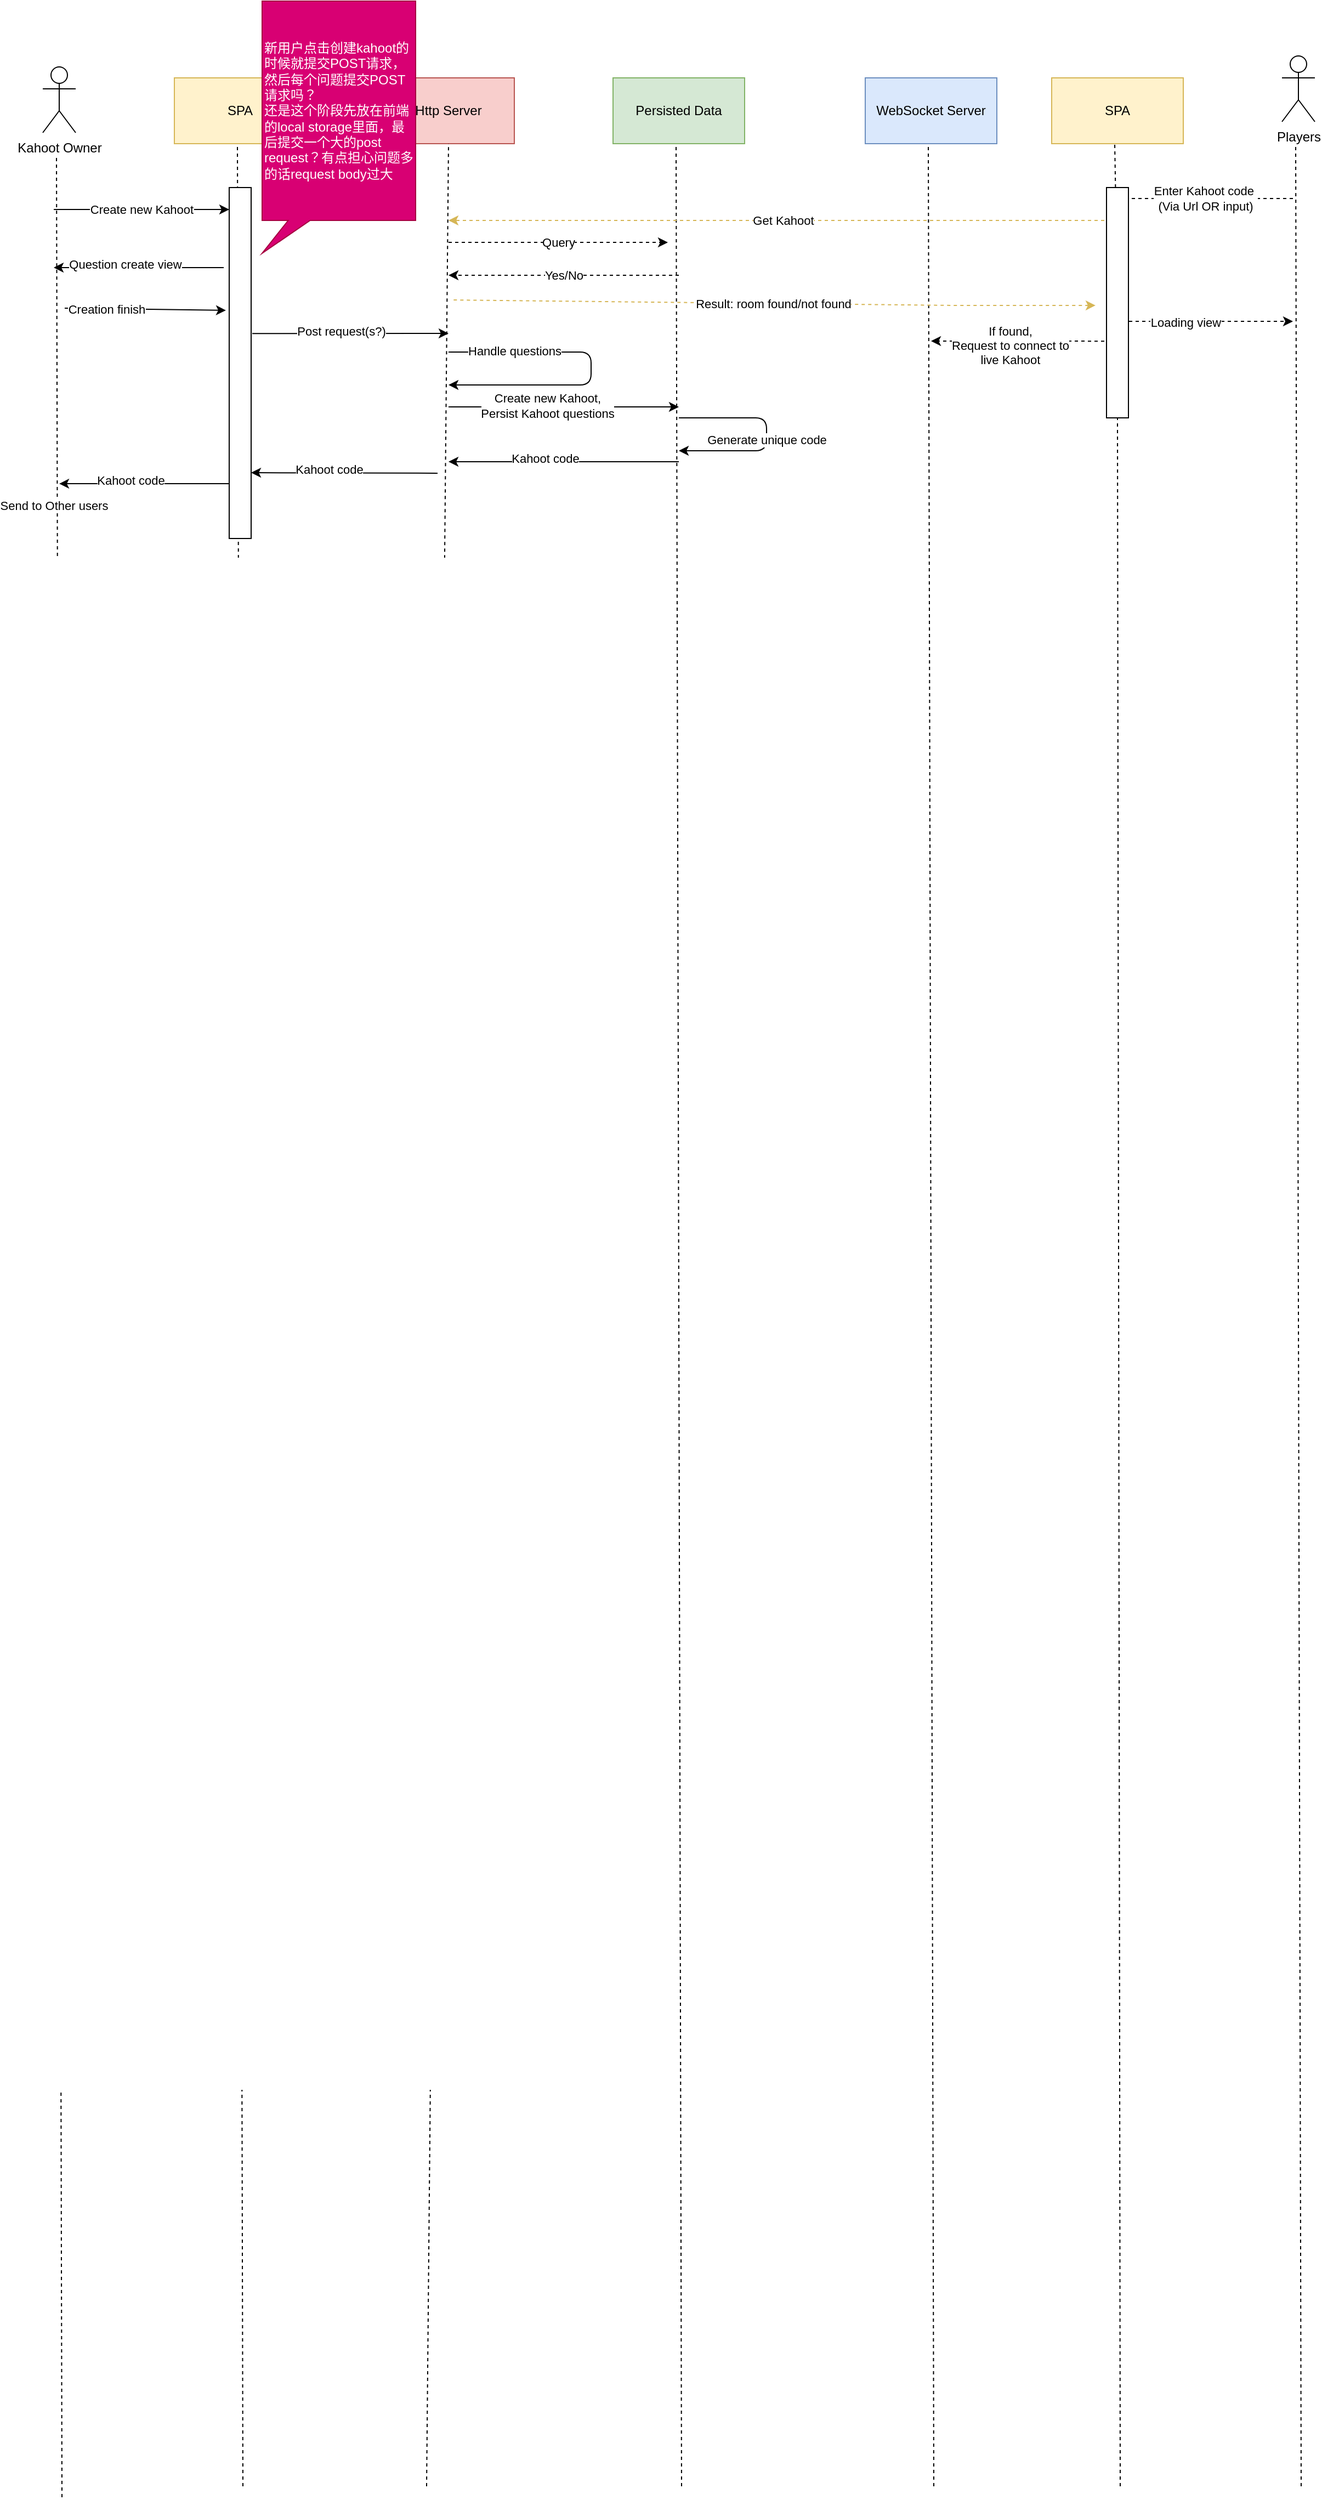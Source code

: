<mxfile version="15.0.2" type="github">
  <diagram id="PQ9QEShcIzSI59_LjxII" name="Page-1">
    <mxGraphModel dx="1773" dy="474" grid="1" gridSize="10" guides="1" tooltips="1" connect="1" arrows="1" fold="1" page="1" pageScale="1" pageWidth="827" pageHeight="1169" math="0" shadow="0">
      <root>
        <mxCell id="0" />
        <mxCell id="1" parent="0" />
        <mxCell id="2NKIUHscp2k17xWDX_88-5" value="Players" style="shape=umlActor;verticalLabelPosition=bottom;verticalAlign=top;html=1;" parent="1" vertex="1">
          <mxGeometry x="1050" y="70" width="30" height="60" as="geometry" />
        </mxCell>
        <mxCell id="4C3PrXh24EiCoZ4Kap1v-1" value="WebSocket Server" style="rounded=0;whiteSpace=wrap;html=1;fillColor=#dae8fc;strokeColor=#6c8ebf;" vertex="1" parent="1">
          <mxGeometry x="670" y="90" width="120" height="60" as="geometry" />
        </mxCell>
        <mxCell id="4C3PrXh24EiCoZ4Kap1v-3" value="Http Server" style="rounded=0;whiteSpace=wrap;html=1;fillColor=#f8cecc;strokeColor=#b85450;" vertex="1" parent="1">
          <mxGeometry x="230" y="90" width="120" height="60" as="geometry" />
        </mxCell>
        <mxCell id="4C3PrXh24EiCoZ4Kap1v-4" value="Persisted Data" style="rounded=0;whiteSpace=wrap;html=1;fillColor=#d5e8d4;strokeColor=#82b366;" vertex="1" parent="1">
          <mxGeometry x="440" y="90" width="120" height="60" as="geometry" />
        </mxCell>
        <mxCell id="4C3PrXh24EiCoZ4Kap1v-5" value="" style="endArrow=none;html=1;entryX=0.5;entryY=1;entryDx=0;entryDy=0;dashed=1;" edge="1" parent="1" target="4C3PrXh24EiCoZ4Kap1v-3">
          <mxGeometry width="50" height="50" relative="1" as="geometry">
            <mxPoint x="270" y="2286" as="sourcePoint" />
            <mxPoint x="190" y="200" as="targetPoint" />
          </mxGeometry>
        </mxCell>
        <mxCell id="4C3PrXh24EiCoZ4Kap1v-6" value="" style="endArrow=none;html=1;entryX=0.5;entryY=1;entryDx=0;entryDy=0;dashed=1;" edge="1" parent="1">
          <mxGeometry width="50" height="50" relative="1" as="geometry">
            <mxPoint x="502.5" y="2286" as="sourcePoint" />
            <mxPoint x="497.5" y="150" as="targetPoint" />
          </mxGeometry>
        </mxCell>
        <mxCell id="4C3PrXh24EiCoZ4Kap1v-7" value="" style="endArrow=none;html=1;entryX=0.5;entryY=1;entryDx=0;entryDy=0;dashed=1;" edge="1" parent="1">
          <mxGeometry width="50" height="50" relative="1" as="geometry">
            <mxPoint x="732.5" y="2286" as="sourcePoint" />
            <mxPoint x="727.5" y="150" as="targetPoint" />
          </mxGeometry>
        </mxCell>
        <mxCell id="4C3PrXh24EiCoZ4Kap1v-10" value="" style="endArrow=none;html=1;entryX=0.5;entryY=1;entryDx=0;entryDy=0;dashed=1;" edge="1" parent="1">
          <mxGeometry width="50" height="50" relative="1" as="geometry">
            <mxPoint x="1067.5" y="2286" as="sourcePoint" />
            <mxPoint x="1062.5" y="150" as="targetPoint" />
          </mxGeometry>
        </mxCell>
        <mxCell id="4C3PrXh24EiCoZ4Kap1v-14" value="SPA" style="rounded=0;whiteSpace=wrap;html=1;fillColor=#fff2cc;strokeColor=#d6b656;" vertex="1" parent="1">
          <mxGeometry x="40" y="90" width="120" height="60" as="geometry" />
        </mxCell>
        <mxCell id="4C3PrXh24EiCoZ4Kap1v-15" value="" style="endArrow=none;html=1;entryX=0.5;entryY=1;entryDx=0;entryDy=0;dashed=1;" edge="1" parent="1">
          <mxGeometry width="50" height="50" relative="1" as="geometry">
            <mxPoint x="102.5" y="2286" as="sourcePoint" />
            <mxPoint x="97.5" y="150" as="targetPoint" />
          </mxGeometry>
        </mxCell>
        <mxCell id="4C3PrXh24EiCoZ4Kap1v-16" value="SPA" style="rounded=0;whiteSpace=wrap;html=1;fillColor=#fff2cc;strokeColor=#d6b656;" vertex="1" parent="1">
          <mxGeometry x="840" y="90" width="120" height="60" as="geometry" />
        </mxCell>
        <mxCell id="4C3PrXh24EiCoZ4Kap1v-17" value="" style="endArrow=none;html=1;entryX=0.5;entryY=1;entryDx=0;entryDy=0;dashed=1;startArrow=none;" edge="1" parent="1" source="4C3PrXh24EiCoZ4Kap1v-55">
          <mxGeometry width="50" height="50" relative="1" as="geometry">
            <mxPoint x="902.5" y="2286" as="sourcePoint" />
            <mxPoint x="897.5" y="150" as="targetPoint" />
          </mxGeometry>
        </mxCell>
        <mxCell id="4C3PrXh24EiCoZ4Kap1v-19" value="" style="group" vertex="1" connectable="0" parent="1">
          <mxGeometry x="-80" y="80" width="30" height="2216" as="geometry" />
        </mxCell>
        <mxCell id="2NKIUHscp2k17xWDX_88-2" value="Kahoot Owner" style="shape=umlActor;verticalLabelPosition=bottom;verticalAlign=top;html=1;" parent="4C3PrXh24EiCoZ4Kap1v-19" vertex="1">
          <mxGeometry width="30" height="60" as="geometry" />
        </mxCell>
        <mxCell id="4C3PrXh24EiCoZ4Kap1v-8" value="" style="endArrow=none;html=1;entryX=0.5;entryY=1;entryDx=0;entryDy=0;dashed=1;" edge="1" parent="4C3PrXh24EiCoZ4Kap1v-19">
          <mxGeometry width="50" height="50" relative="1" as="geometry">
            <mxPoint x="17.5" y="2216" as="sourcePoint" />
            <mxPoint x="12.5" y="80" as="targetPoint" />
          </mxGeometry>
        </mxCell>
        <mxCell id="4C3PrXh24EiCoZ4Kap1v-37" value="Send to Other users" style="edgeLabel;html=1;align=center;verticalAlign=middle;resizable=0;points=[];" vertex="1" connectable="0" parent="4C3PrXh24EiCoZ4Kap1v-8">
          <mxGeometry x="0.761" relative="1" as="geometry">
            <mxPoint x="-3" y="65" as="offset" />
          </mxGeometry>
        </mxCell>
        <mxCell id="4C3PrXh24EiCoZ4Kap1v-20" value="Create new Kahoot" style="endArrow=classic;html=1;" edge="1" parent="1">
          <mxGeometry width="50" height="50" relative="1" as="geometry">
            <mxPoint x="-70" y="210" as="sourcePoint" />
            <mxPoint x="90" y="210" as="targetPoint" />
          </mxGeometry>
        </mxCell>
        <mxCell id="4C3PrXh24EiCoZ4Kap1v-21" value="" style="endArrow=classic;html=1;exitX=-0.25;exitY=0.228;exitDx=0;exitDy=0;exitPerimeter=0;" edge="1" parent="1" source="4C3PrXh24EiCoZ4Kap1v-24">
          <mxGeometry width="50" height="50" relative="1" as="geometry">
            <mxPoint x="80" y="263" as="sourcePoint" />
            <mxPoint x="-70" y="263" as="targetPoint" />
          </mxGeometry>
        </mxCell>
        <mxCell id="4C3PrXh24EiCoZ4Kap1v-22" value="Question create view" style="edgeLabel;html=1;align=center;verticalAlign=middle;resizable=0;points=[];" vertex="1" connectable="0" parent="4C3PrXh24EiCoZ4Kap1v-21">
          <mxGeometry x="0.165" y="-3" relative="1" as="geometry">
            <mxPoint as="offset" />
          </mxGeometry>
        </mxCell>
        <mxCell id="4C3PrXh24EiCoZ4Kap1v-24" value="" style="rounded=0;whiteSpace=wrap;html=1;" vertex="1" parent="1">
          <mxGeometry x="90" y="190" width="20" height="320" as="geometry" />
        </mxCell>
        <mxCell id="4C3PrXh24EiCoZ4Kap1v-26" value="&lt;span&gt;新用户点击创建kahoot的时候就提交POST请求，然后每个问题提交POST请求吗？&lt;/span&gt;&lt;br&gt;&lt;span&gt;还是这个阶段先放在前端的local storage里面，最后提交一个大的post request？有点担心问题多的话request body过大&lt;/span&gt;" style="shape=callout;whiteSpace=wrap;html=1;perimeter=calloutPerimeter;fillColor=#d80073;strokeColor=#A50040;fontColor=#ffffff;size=30;position=0.17;position2=0;align=left;" vertex="1" parent="1">
          <mxGeometry x="120" y="20" width="140" height="230" as="geometry" />
        </mxCell>
        <mxCell id="4C3PrXh24EiCoZ4Kap1v-27" value="" style="endArrow=classic;html=1;entryX=-0.15;entryY=0.35;entryDx=0;entryDy=0;entryPerimeter=0;" edge="1" parent="1" target="4C3PrXh24EiCoZ4Kap1v-24">
          <mxGeometry width="50" height="50" relative="1" as="geometry">
            <mxPoint x="-60" y="300" as="sourcePoint" />
            <mxPoint x="50" y="300" as="targetPoint" />
          </mxGeometry>
        </mxCell>
        <mxCell id="4C3PrXh24EiCoZ4Kap1v-28" value="Creation finish" style="edgeLabel;html=1;align=center;verticalAlign=middle;resizable=0;points=[];" vertex="1" connectable="0" parent="4C3PrXh24EiCoZ4Kap1v-27">
          <mxGeometry x="-0.483" relative="1" as="geometry">
            <mxPoint as="offset" />
          </mxGeometry>
        </mxCell>
        <mxCell id="4C3PrXh24EiCoZ4Kap1v-29" value="" style="endArrow=classic;html=1;exitX=1.05;exitY=0.416;exitDx=0;exitDy=0;exitPerimeter=0;" edge="1" parent="1" source="4C3PrXh24EiCoZ4Kap1v-24">
          <mxGeometry width="50" height="50" relative="1" as="geometry">
            <mxPoint x="190" y="320" as="sourcePoint" />
            <mxPoint x="290" y="323" as="targetPoint" />
          </mxGeometry>
        </mxCell>
        <mxCell id="4C3PrXh24EiCoZ4Kap1v-36" value="Post request(s?)" style="edgeLabel;html=1;align=center;verticalAlign=middle;resizable=0;points=[];" vertex="1" connectable="0" parent="4C3PrXh24EiCoZ4Kap1v-29">
          <mxGeometry x="-0.095" y="2" relative="1" as="geometry">
            <mxPoint as="offset" />
          </mxGeometry>
        </mxCell>
        <mxCell id="4C3PrXh24EiCoZ4Kap1v-30" value="" style="endArrow=classic;html=1;exitX=-0.25;exitY=0.228;exitDx=0;exitDy=0;exitPerimeter=0;" edge="1" parent="1">
          <mxGeometry width="50" height="50" relative="1" as="geometry">
            <mxPoint x="90" y="460.0" as="sourcePoint" />
            <mxPoint x="-65" y="460.04" as="targetPoint" />
          </mxGeometry>
        </mxCell>
        <mxCell id="4C3PrXh24EiCoZ4Kap1v-31" value="Kahoot code" style="edgeLabel;html=1;align=center;verticalAlign=middle;resizable=0;points=[];" vertex="1" connectable="0" parent="4C3PrXh24EiCoZ4Kap1v-30">
          <mxGeometry x="0.165" y="-3" relative="1" as="geometry">
            <mxPoint as="offset" />
          </mxGeometry>
        </mxCell>
        <mxCell id="4C3PrXh24EiCoZ4Kap1v-33" value="" style="endArrow=classic;html=1;" edge="1" parent="1">
          <mxGeometry width="50" height="50" relative="1" as="geometry">
            <mxPoint x="280" y="450.46" as="sourcePoint" />
            <mxPoint x="110" y="450" as="targetPoint" />
          </mxGeometry>
        </mxCell>
        <mxCell id="4C3PrXh24EiCoZ4Kap1v-34" value="Kahoot code" style="edgeLabel;html=1;align=center;verticalAlign=middle;resizable=0;points=[];" vertex="1" connectable="0" parent="4C3PrXh24EiCoZ4Kap1v-33">
          <mxGeometry x="0.165" y="-3" relative="1" as="geometry">
            <mxPoint as="offset" />
          </mxGeometry>
        </mxCell>
        <mxCell id="4C3PrXh24EiCoZ4Kap1v-38" value="" style="endArrow=classic;html=1;edgeStyle=orthogonalEdgeStyle;" edge="1" parent="1">
          <mxGeometry width="50" height="50" relative="1" as="geometry">
            <mxPoint x="290" y="340" as="sourcePoint" />
            <mxPoint x="290" y="370" as="targetPoint" />
            <Array as="points">
              <mxPoint x="420" y="340" />
              <mxPoint x="420" y="370" />
            </Array>
          </mxGeometry>
        </mxCell>
        <mxCell id="4C3PrXh24EiCoZ4Kap1v-39" value="Handle questions" style="edgeLabel;html=1;align=center;verticalAlign=middle;resizable=0;points=[];" vertex="1" connectable="0" parent="4C3PrXh24EiCoZ4Kap1v-38">
          <mxGeometry x="-0.703" y="1" relative="1" as="geometry">
            <mxPoint x="17" as="offset" />
          </mxGeometry>
        </mxCell>
        <mxCell id="4C3PrXh24EiCoZ4Kap1v-40" value="" style="endArrow=classic;html=1;" edge="1" parent="1">
          <mxGeometry width="50" height="50" relative="1" as="geometry">
            <mxPoint x="290" y="390" as="sourcePoint" />
            <mxPoint x="500" y="390" as="targetPoint" />
          </mxGeometry>
        </mxCell>
        <mxCell id="4C3PrXh24EiCoZ4Kap1v-41" value="Create new Kahoot,&lt;br&gt;Persist Kahoot questions" style="edgeLabel;html=1;align=center;verticalAlign=middle;resizable=0;points=[];" vertex="1" connectable="0" parent="4C3PrXh24EiCoZ4Kap1v-40">
          <mxGeometry x="-0.143" y="1" relative="1" as="geometry">
            <mxPoint as="offset" />
          </mxGeometry>
        </mxCell>
        <mxCell id="4C3PrXh24EiCoZ4Kap1v-44" value="" style="endArrow=classic;html=1;edgeStyle=orthogonalEdgeStyle;" edge="1" parent="1">
          <mxGeometry width="50" height="50" relative="1" as="geometry">
            <mxPoint x="500" y="400" as="sourcePoint" />
            <mxPoint x="500" y="430" as="targetPoint" />
            <Array as="points">
              <mxPoint x="580" y="400" />
              <mxPoint x="580" y="430" />
            </Array>
          </mxGeometry>
        </mxCell>
        <mxCell id="4C3PrXh24EiCoZ4Kap1v-45" value="Generate unique code" style="edgeLabel;html=1;align=center;verticalAlign=middle;resizable=0;points=[];" vertex="1" connectable="0" parent="4C3PrXh24EiCoZ4Kap1v-44">
          <mxGeometry x="-0.726" y="4" relative="1" as="geometry">
            <mxPoint x="54" y="24" as="offset" />
          </mxGeometry>
        </mxCell>
        <mxCell id="4C3PrXh24EiCoZ4Kap1v-46" value="" style="endArrow=classic;html=1;" edge="1" parent="1">
          <mxGeometry width="50" height="50" relative="1" as="geometry">
            <mxPoint x="500" y="440" as="sourcePoint" />
            <mxPoint x="290" y="440" as="targetPoint" />
          </mxGeometry>
        </mxCell>
        <mxCell id="4C3PrXh24EiCoZ4Kap1v-47" value="Kahoot code" style="edgeLabel;html=1;align=center;verticalAlign=middle;resizable=0;points=[];" vertex="1" connectable="0" parent="4C3PrXh24EiCoZ4Kap1v-46">
          <mxGeometry x="0.165" y="-3" relative="1" as="geometry">
            <mxPoint as="offset" />
          </mxGeometry>
        </mxCell>
        <mxCell id="4C3PrXh24EiCoZ4Kap1v-48" value="Enter Kahoot code&amp;nbsp;&lt;br&gt;(Via Url OR input)" style="endArrow=classic;html=1;dashed=1;" edge="1" parent="1">
          <mxGeometry width="50" height="50" relative="1" as="geometry">
            <mxPoint x="1060" y="200" as="sourcePoint" />
            <mxPoint x="900" y="200" as="targetPoint" />
          </mxGeometry>
        </mxCell>
        <mxCell id="4C3PrXh24EiCoZ4Kap1v-49" value="Get Kahoot" style="endArrow=classic;html=1;dashed=1;fillColor=#fff2cc;strokeColor=#d6b656;" edge="1" parent="1">
          <mxGeometry width="50" height="50" relative="1" as="geometry">
            <mxPoint x="900" y="220" as="sourcePoint" />
            <mxPoint x="290" y="220" as="targetPoint" />
          </mxGeometry>
        </mxCell>
        <mxCell id="4C3PrXh24EiCoZ4Kap1v-50" value="Result: room found/not found" style="endArrow=none;html=1;dashed=1;fillColor=#fff2cc;strokeColor=#d6b656;endFill=0;startArrow=classic;startFill=1;exitX=-0.05;exitY=0.357;exitDx=0;exitDy=0;exitPerimeter=0;" edge="1" parent="1">
          <mxGeometry width="50" height="50" relative="1" as="geometry">
            <mxPoint x="880" y="297.47" as="sourcePoint" />
            <mxPoint x="292" y="292.5" as="targetPoint" />
            <Array as="points">
              <mxPoint x="752" y="297.5" />
            </Array>
          </mxGeometry>
        </mxCell>
        <mxCell id="4C3PrXh24EiCoZ4Kap1v-51" value="" style="endArrow=classic;html=1;dashed=1;exitX=-0.1;exitY=0.667;exitDx=0;exitDy=0;exitPerimeter=0;" edge="1" parent="1" source="4C3PrXh24EiCoZ4Kap1v-55">
          <mxGeometry width="50" height="50" relative="1" as="geometry">
            <mxPoint x="900" y="330" as="sourcePoint" />
            <mxPoint x="730" y="330" as="targetPoint" />
          </mxGeometry>
        </mxCell>
        <mxCell id="4C3PrXh24EiCoZ4Kap1v-61" value="If found,&lt;br&gt;Request to connect to&lt;br&gt;live Kahoot" style="edgeLabel;html=1;align=center;verticalAlign=middle;resizable=0;points=[];" vertex="1" connectable="0" parent="4C3PrXh24EiCoZ4Kap1v-51">
          <mxGeometry x="0.089" y="4" relative="1" as="geometry">
            <mxPoint as="offset" />
          </mxGeometry>
        </mxCell>
        <mxCell id="4C3PrXh24EiCoZ4Kap1v-55" value="" style="rounded=0;whiteSpace=wrap;html=1;align=left;" vertex="1" parent="1">
          <mxGeometry x="890" y="190" width="20" height="210" as="geometry" />
        </mxCell>
        <mxCell id="4C3PrXh24EiCoZ4Kap1v-56" value="" style="endArrow=none;html=1;entryX=0.5;entryY=1;entryDx=0;entryDy=0;dashed=1;" edge="1" parent="1" target="4C3PrXh24EiCoZ4Kap1v-55">
          <mxGeometry width="50" height="50" relative="1" as="geometry">
            <mxPoint x="902.5" y="2286" as="sourcePoint" />
            <mxPoint x="897.5" y="150" as="targetPoint" />
          </mxGeometry>
        </mxCell>
        <mxCell id="4C3PrXh24EiCoZ4Kap1v-57" value="" style="endArrow=classic;html=1;dashed=1;exitX=1.025;exitY=0.581;exitDx=0;exitDy=0;exitPerimeter=0;" edge="1" parent="1" source="4C3PrXh24EiCoZ4Kap1v-55">
          <mxGeometry width="50" height="50" relative="1" as="geometry">
            <mxPoint x="886" y="340.07" as="sourcePoint" />
            <mxPoint x="1060" y="312" as="targetPoint" />
          </mxGeometry>
        </mxCell>
        <mxCell id="4C3PrXh24EiCoZ4Kap1v-58" value="Loading view" style="edgeLabel;html=1;align=center;verticalAlign=middle;resizable=0;points=[];" vertex="1" connectable="0" parent="4C3PrXh24EiCoZ4Kap1v-57">
          <mxGeometry x="-0.309" y="-1" relative="1" as="geometry">
            <mxPoint as="offset" />
          </mxGeometry>
        </mxCell>
        <mxCell id="4C3PrXh24EiCoZ4Kap1v-59" value="Query" style="endArrow=classic;html=1;dashed=1;" edge="1" parent="1">
          <mxGeometry width="50" height="50" relative="1" as="geometry">
            <mxPoint x="290" y="240" as="sourcePoint" />
            <mxPoint x="490" y="240" as="targetPoint" />
          </mxGeometry>
        </mxCell>
        <mxCell id="4C3PrXh24EiCoZ4Kap1v-60" value="Yes/No" style="endArrow=classic;html=1;dashed=1;" edge="1" parent="1">
          <mxGeometry width="50" height="50" relative="1" as="geometry">
            <mxPoint x="500" y="270" as="sourcePoint" />
            <mxPoint x="290" y="270" as="targetPoint" />
          </mxGeometry>
        </mxCell>
      </root>
    </mxGraphModel>
  </diagram>
</mxfile>
